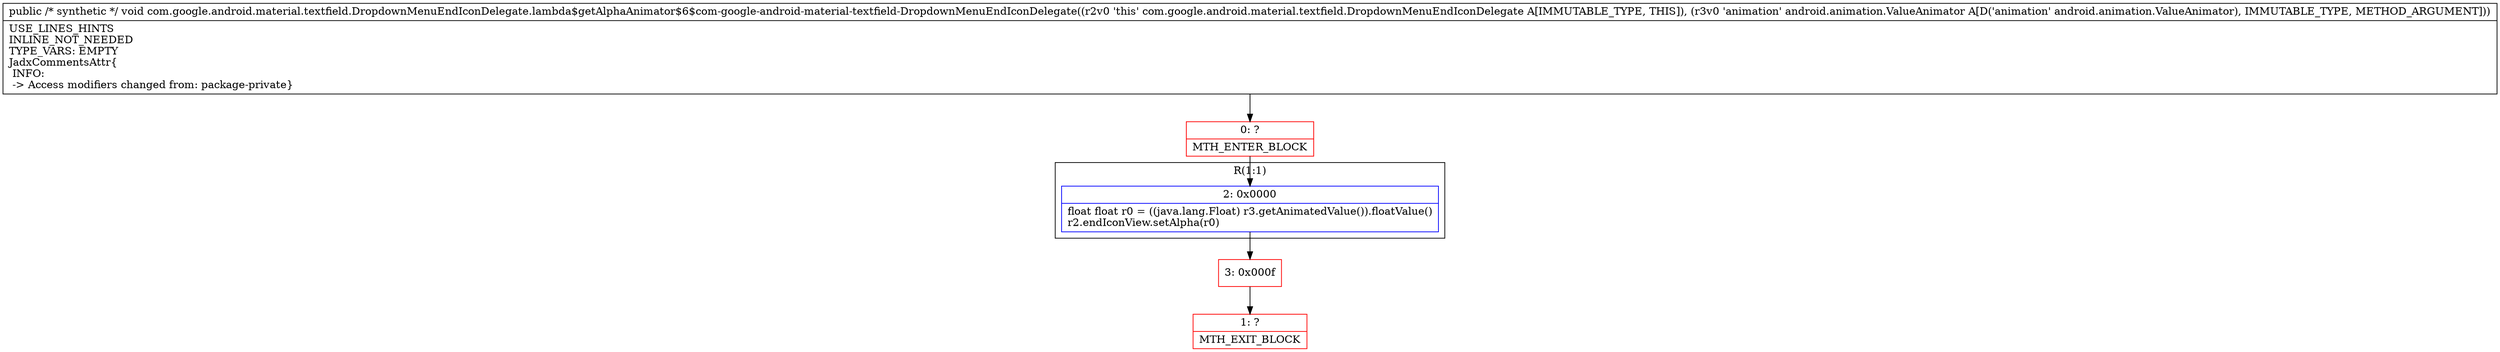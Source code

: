 digraph "CFG forcom.google.android.material.textfield.DropdownMenuEndIconDelegate.lambda$getAlphaAnimator$6$com\-google\-android\-material\-textfield\-DropdownMenuEndIconDelegate(Landroid\/animation\/ValueAnimator;)V" {
subgraph cluster_Region_1298974713 {
label = "R(1:1)";
node [shape=record,color=blue];
Node_2 [shape=record,label="{2\:\ 0x0000|float float r0 = ((java.lang.Float) r3.getAnimatedValue()).floatValue()\lr2.endIconView.setAlpha(r0)\l}"];
}
Node_0 [shape=record,color=red,label="{0\:\ ?|MTH_ENTER_BLOCK\l}"];
Node_3 [shape=record,color=red,label="{3\:\ 0x000f}"];
Node_1 [shape=record,color=red,label="{1\:\ ?|MTH_EXIT_BLOCK\l}"];
MethodNode[shape=record,label="{public \/* synthetic *\/ void com.google.android.material.textfield.DropdownMenuEndIconDelegate.lambda$getAlphaAnimator$6$com\-google\-android\-material\-textfield\-DropdownMenuEndIconDelegate((r2v0 'this' com.google.android.material.textfield.DropdownMenuEndIconDelegate A[IMMUTABLE_TYPE, THIS]), (r3v0 'animation' android.animation.ValueAnimator A[D('animation' android.animation.ValueAnimator), IMMUTABLE_TYPE, METHOD_ARGUMENT]))  | USE_LINES_HINTS\lINLINE_NOT_NEEDED\lTYPE_VARS: EMPTY\lJadxCommentsAttr\{\l INFO: \l \-\> Access modifiers changed from: package\-private\}\l}"];
MethodNode -> Node_0;Node_2 -> Node_3;
Node_0 -> Node_2;
Node_3 -> Node_1;
}

